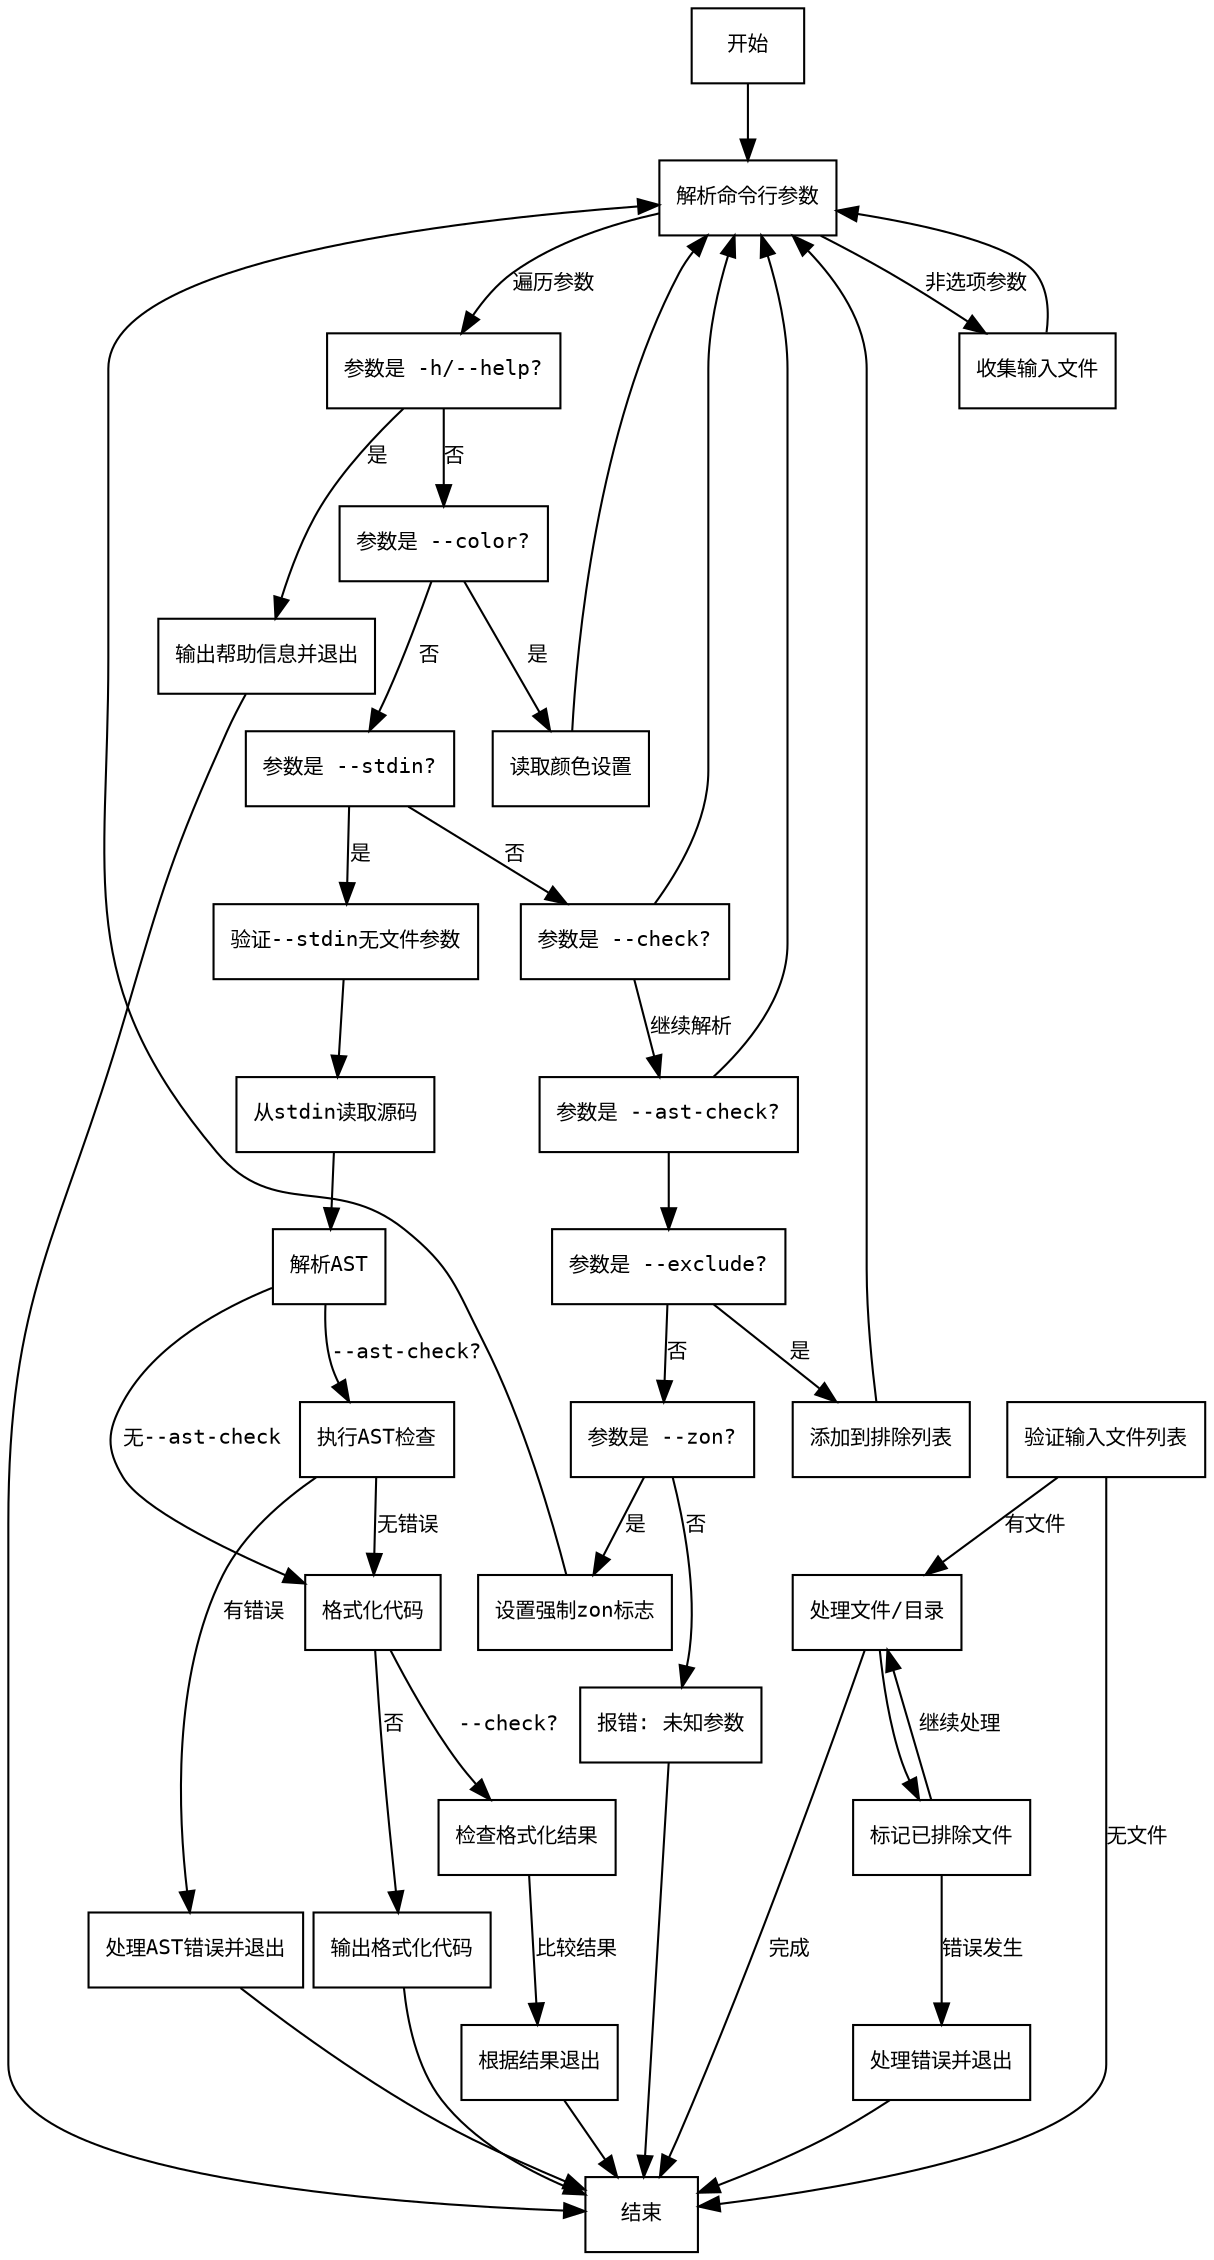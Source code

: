 
digraph flowchart {
    node [shape=rectangle, fontname="Courier", fontsize=10];
    edge [fontname="Courier", fontsize=10];
    
    start [label="开始"];
    parse_args [label="解析命令行参数"];
    check_help [label="参数是 -h/--help?"];
    print_help [label="输出帮助信息并退出"];
    check_color [label="参数是 --color?"];
    handle_color [label="读取颜色设置"];
    check_stdin [label="参数是 --stdin?"];
    check_check [label="参数是 --check?"];
    check_ast [label="参数是 --ast-check?"];
    check_exclude [label="参数是 --exclude?"];
    handle_exclude [label="添加到排除列表"];
    check_zon [label="参数是 --zon?"];
    handle_zon [label="设置强制zon标志"];
    unknown_arg [label="报错: 未知参数"];
    collect_files [label="收集输入文件"];
    validate_stdin [label="验证--stdin无文件参数"];
    read_stdin [label="从stdin读取源码"];
    parse_tree [label="解析AST"];
    ast_check [label="执行AST检查"];
    handle_ast_errors [label="处理AST错误并退出"];
    format_code [label="格式化代码"];
    check_format [label="检查格式化结果"];
    exit_check [label="根据结果退出"];
    output_code [label="输出格式化代码"];
    validate_files [label="验证输入文件列表"];
    process_files [label="处理文件/目录"];
    mark_excluded [label="标记已排除文件"];
    handle_errors [label="处理错误并退出"];
    end [label="结束"];

    start -> parse_args;
    parse_args -> check_help [label="遍历参数"];
    check_help -> print_help [label="是"];
    check_help -> check_color [label="否"];
    print_help -> end;

    check_color -> handle_color [label="是"];
    handle_color -> parse_args;
    check_color -> check_stdin [label="否"];

    check_stdin -> validate_stdin [label="是"];
    validate_stdin -> read_stdin;
    read_stdin -> parse_tree;
    parse_tree -> ast_check [label="--ast-check?"];
    ast_check -> handle_ast_errors [label="有错误"];
    handle_ast_errors -> end;
    ast_check -> format_code [label="无错误"];
    parse_tree -> format_code [label="无--ast-check"];
    format_code -> check_format [label="--check?"];
    check_format -> exit_check [label="比较结果"];
    exit_check -> end;
    format_code -> output_code [label="否"];
    output_code -> end;

    check_stdin -> check_check [label="否"];
    check_check -> parse_args;
    check_check -> check_ast [label="继续解析"];
    check_ast -> parse_args;
    check_ast -> check_exclude;
    check_exclude -> handle_exclude [label="是"];
    handle_exclude -> parse_args;
    check_exclude -> check_zon [label="否"];
    check_zon -> handle_zon [label="是"];
    handle_zon -> parse_args;
    check_zon -> unknown_arg [label="否"];
    unknown_arg -> end;

    parse_args -> collect_files [label="非选项参数"];
    collect_files -> parse_args;

    validate_files -> process_files [label="有文件"];
    validate_files -> end [label="无文件"];

    process_files -> mark_excluded;
    mark_excluded -> handle_errors [label="错误发生"];
    mark_excluded -> process_files [label="继续处理"];
    process_files -> end [label="完成"];
    handle_errors -> end;
}
